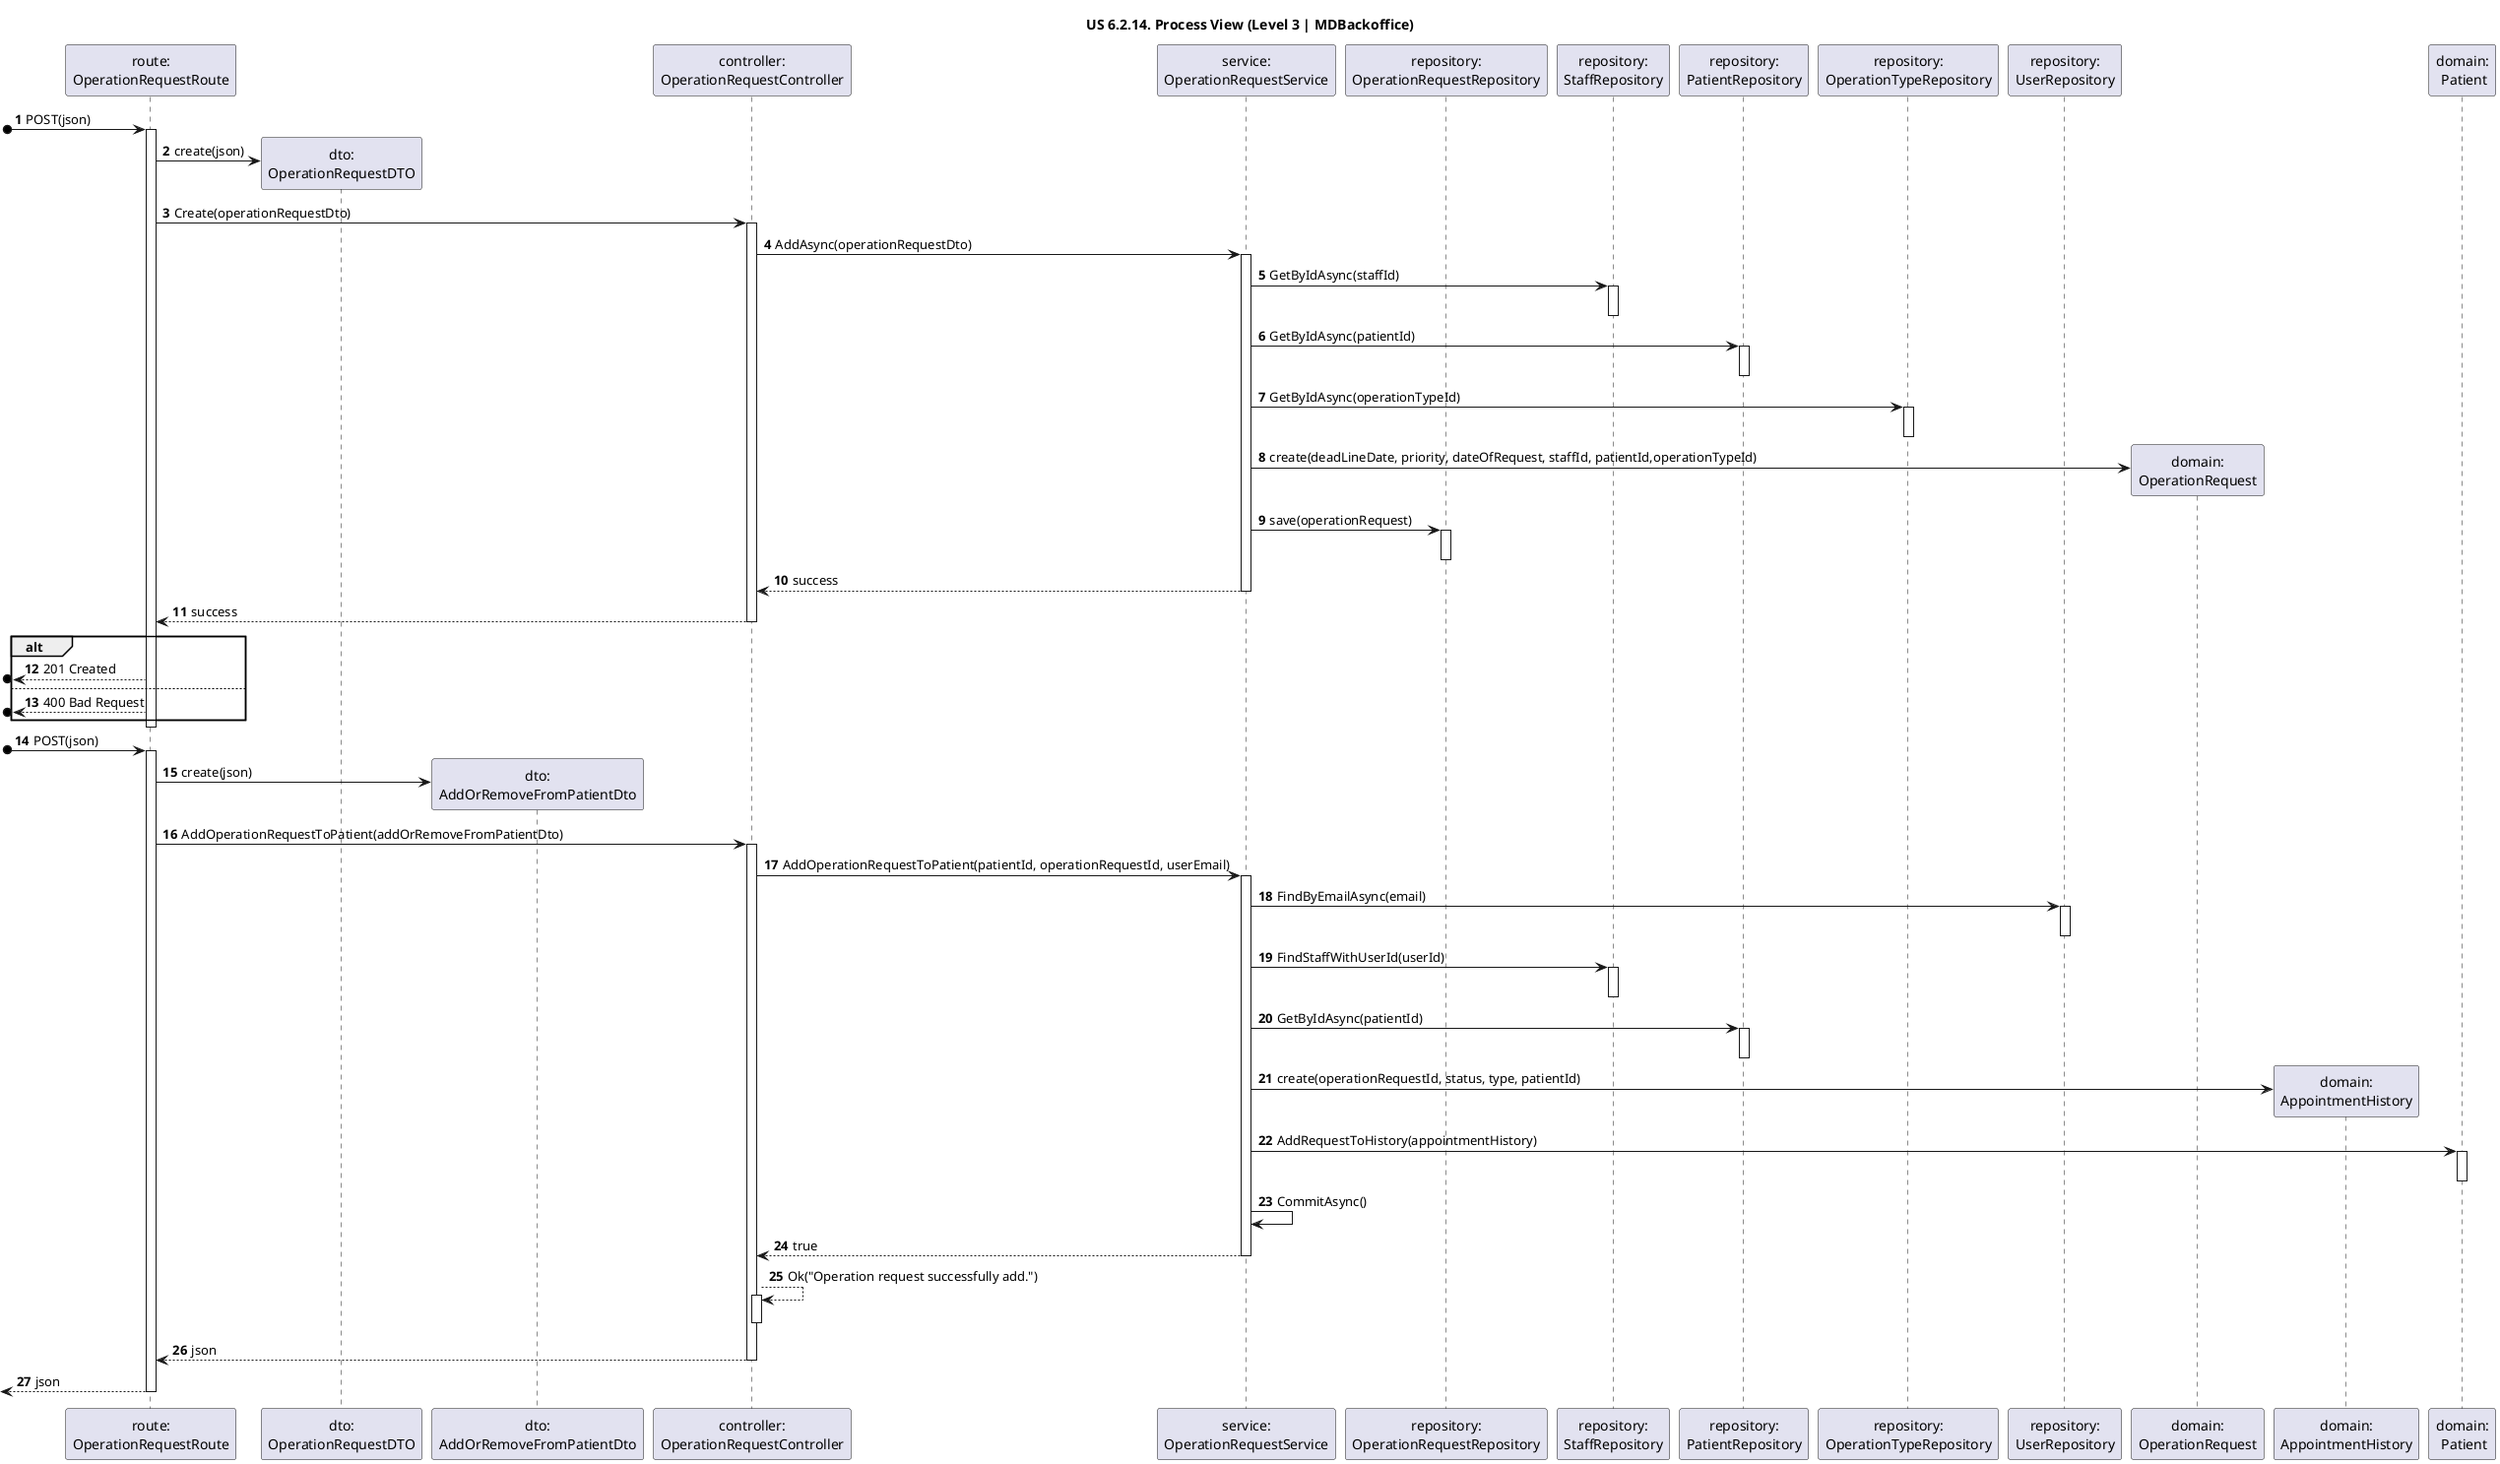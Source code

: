 @startuml
'https://plantuml.com/sequence-diagram

title "US 6.2.14. Process View (Level 3 | MDBackoffice)"

autonumber

participant "route:\nOperationRequestRoute" as ROUTE
participant "dto:\nOperationRequestDTO" as DTO
participant "dto:\nAddOrRemoveFromPatientDto" as AddDTO
participant "controller:\nOperationRequestController" as CTRL

participant "service:\nOperationRequestService" as SER
participant "repository:\nOperationRequestRepository" as REPO
participant "repository:\nStaffRepository" as StaffREPO
participant "repository:\nPatientRepository" as PatientREPO
participant "repository:\nOperationTypeRepository" as OpTyREPO
participant "repository:\nUserRepository" as UserREPO
participant "domain:\nOperationRequest" as OPREQ
participant "domain:\nAppointmentHistory" as APPHI
participant "domain:\n Patient" as PAT

[o-> ROUTE : POST(json)
activate ROUTE

ROUTE -> DTO** : create(json)

ROUTE -> CTRL : Create(operationRequestDto)
activate CTRL

CTRL -> SER : AddAsync(operationRequestDto)
activate SER

SER -> StaffREPO : GetByIdAsync(staffId)
activate StaffREPO
deactivate StaffREPO

SER -> PatientREPO : GetByIdAsync(patientId)
activate PatientREPO
deactivate PatientREPO

SER -> OpTyREPO : GetByIdAsync(operationTypeId)
activate OpTyREPO
deactivate OpTyREPO


SER -> OPREQ** : create(deadLineDate, priority, dateOfRequest, staffId, patientId,operationTypeId)

SER -> REPO : save(operationRequest)
activate REPO
deactivate REPO

SER --> CTRL : success
deactivate SER

CTRL --> ROUTE : success
deactivate CTRL

alt
[o<-- ROUTE: 201 Created
else
[o<-- ROUTE: 400 Bad Request
end alt

deactivate ROUTE


[o-> ROUTE : POST(json)
activate ROUTE

ROUTE -> AddDTO** : create(json)

ROUTE -> CTRL : AddOperationRequestToPatient(addOrRemoveFromPatientDto)
activate CTRL

CTRL -> SER : AddOperationRequestToPatient(patientId, operationRequestId, userEmail)
activate SER

SER -> UserREPO : FindByEmailAsync(email)
activate UserREPO
deactivate UserREPO

SER -> StaffREPO : FindStaffWithUserId(userId)
activate StaffREPO
deactivate StaffREPO

SER -> PatientREPO : GetByIdAsync(patientId)
activate PatientREPO
deactivate PatientREPO


SER -> APPHI** : create(operationRequestId, status, type, patientId)

SER -> PAT : AddRequestToHistory(appointmentHistory)
activate PAT
deactivate PAT

SER -> SER : CommitAsync()
SER --> CTRL : true
deactivate SER

CTRL --> CTRL : Ok("Operation request successfully add.")
activate CTRL
deactivate CTRL

CTRL --> ROUTE : json
deactivate CTRL

<-- ROUTE : json
deactivate ROUTE


@enduml